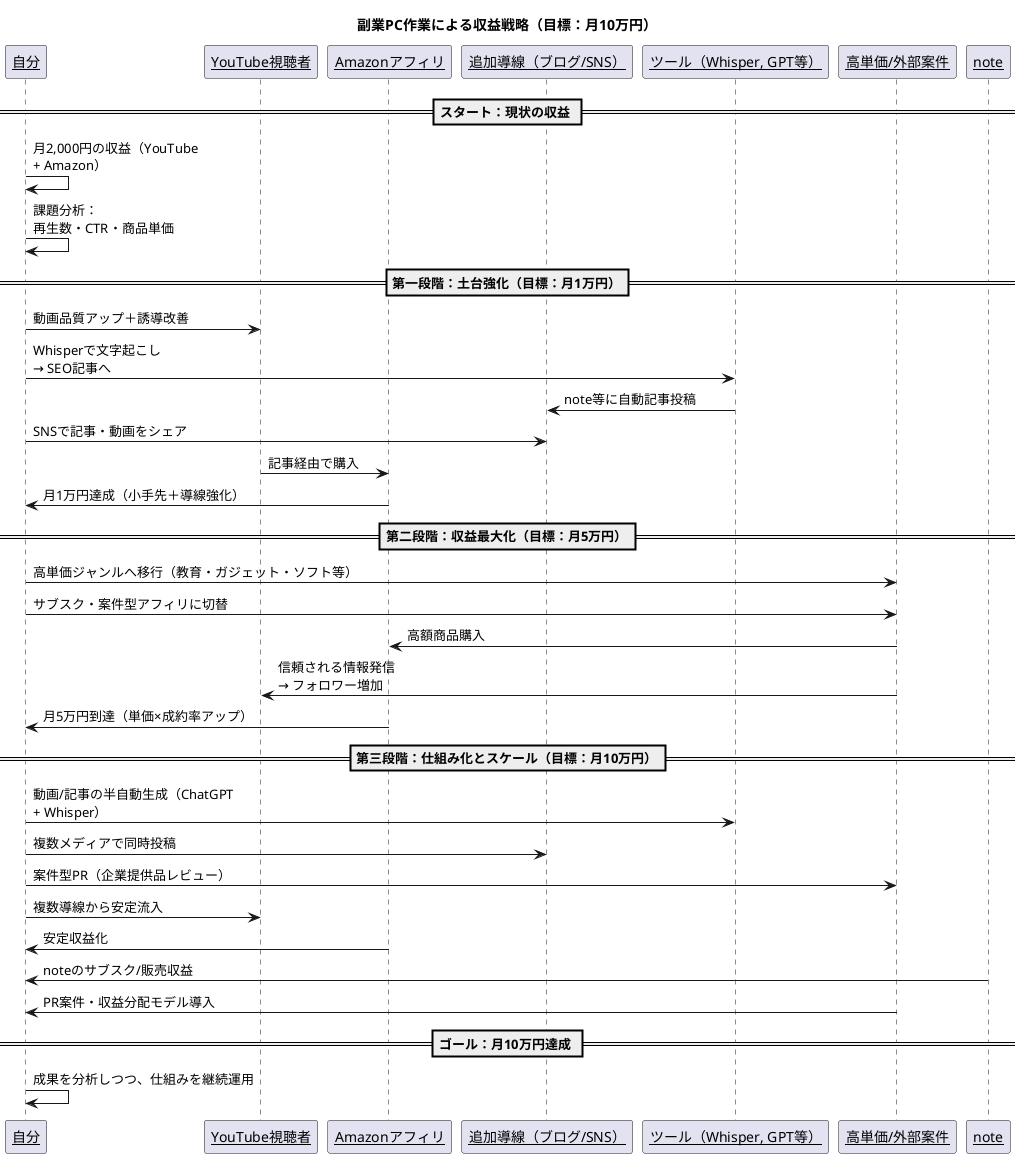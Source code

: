@startuml
skinparam sequenceParticipant underline
skinparam maxMessageSize 120
title 副業PC作業による収益戦略（目標：月10万円）

participant "自分" as Me
participant "YouTube視聴者" as Viewer
participant "Amazonアフィリ" as Amazon
participant "追加導線（ブログ/SNS）" as Channels
participant "ツール（Whisper, GPT等）" as Tools
participant "高単価/外部案件" as Expansion

== スタート：現状の収益 ==

Me -> Me : 月2,000円の収益（YouTube + Amazon）
Me -> Me : 課題分析：再生数・CTR・商品単価

== 第一段階：土台強化（目標：月1万円）==

Me -> Viewer : 動画品質アップ＋誘導改善
Me -> Tools : Whisperで文字起こし → SEO記事へ
Tools -> Channels : note等に自動記事投稿
Me -> Channels : SNSで記事・動画をシェア
Viewer -> Amazon : 記事経由で購入
Amazon -> Me : 月1万円達成（小手先＋導線強化）

== 第二段階：収益最大化（目標：月5万円）==

Me -> Expansion : 高単価ジャンルへ移行（教育・ガジェット・ソフト等）
Me -> Expansion : サブスク・案件型アフィリに切替
Expansion -> Amazon : 高額商品購入
Expansion -> Viewer : 信頼される情報発信 → フォロワー増加
Amazon -> Me : 月5万円到達（単価×成約率アップ）

== 第三段階：仕組み化とスケール（目標：月10万円）==

Me -> Tools : 動画/記事の半自動生成（ChatGPT + Whisper）
Me -> Channels : 複数メディアで同時投稿
Me -> Expansion : 案件型PR（企業提供品レビュー）
Me -> Viewer : 複数導線から安定流入
Amazon -> Me : 安定収益化
note -> Me : noteのサブスク/販売収益
Expansion -> Me : PR案件・収益分配モデル導入

== ゴール：月10万円達成 ==

Me -> Me : 成果を分析しつつ、仕組みを継続運用

@enduml